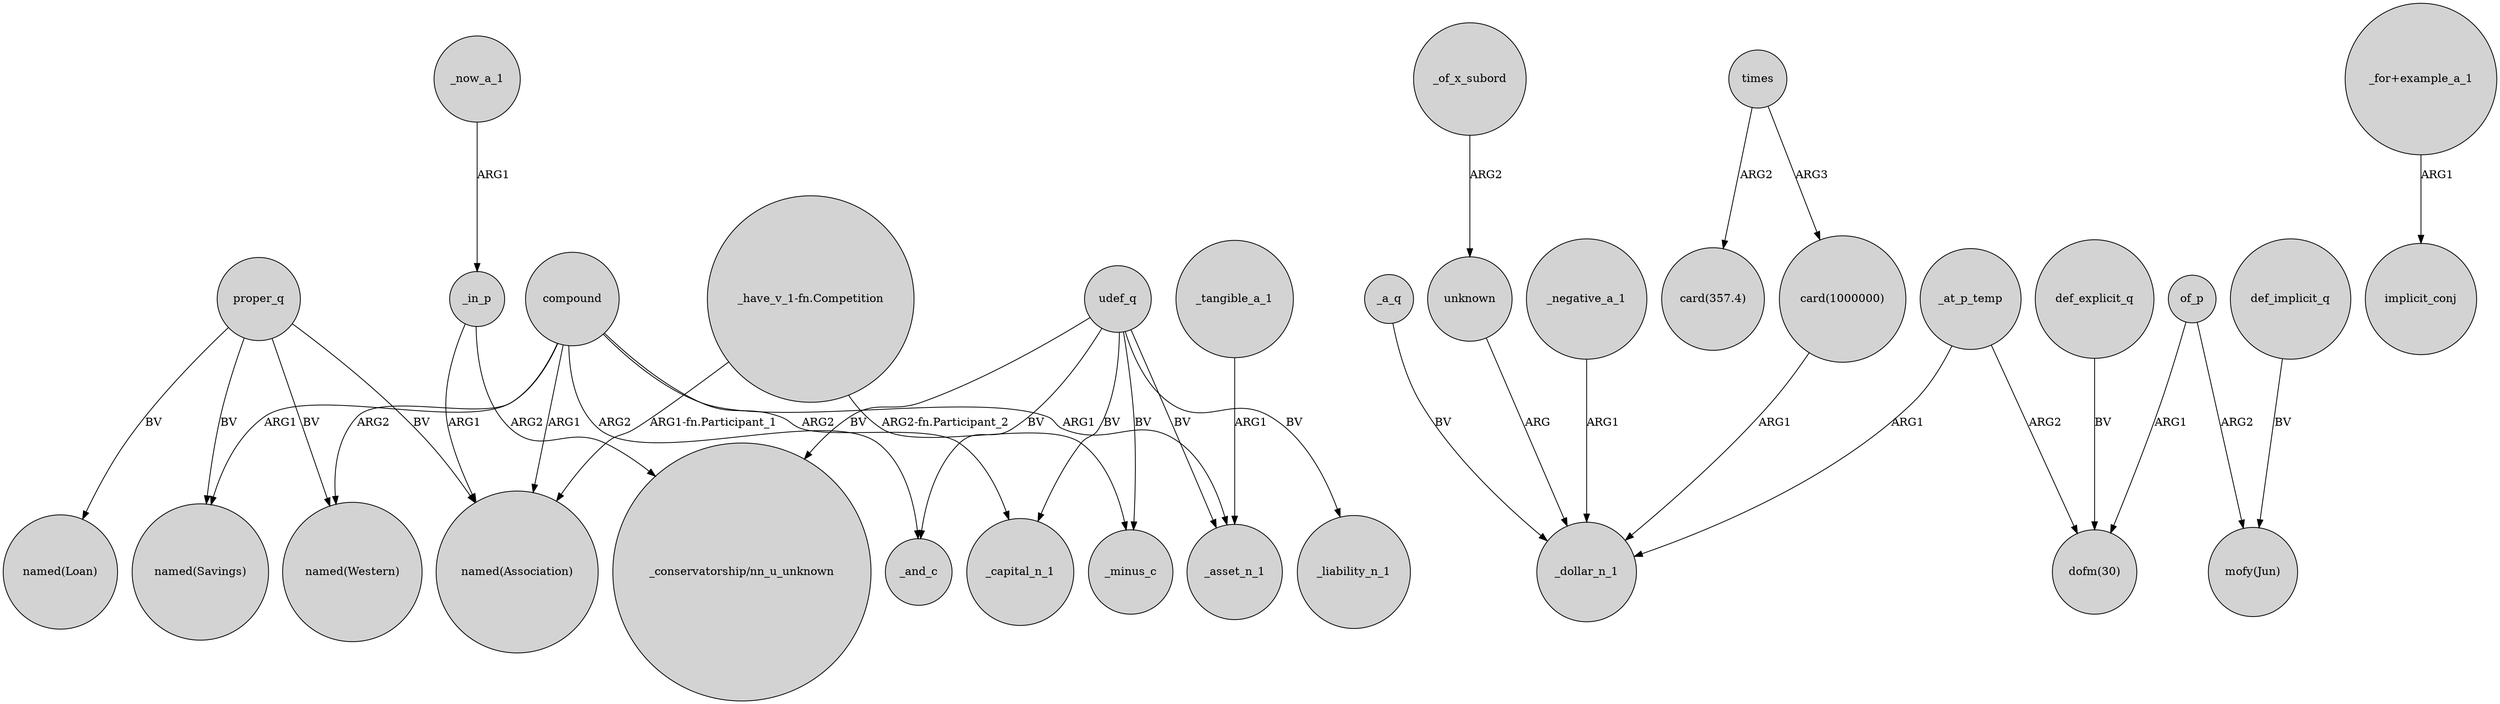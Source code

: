 digraph {
	node [shape=circle style=filled]
	proper_q -> "named(Loan)" [label=BV]
	_a_q -> _dollar_n_1 [label=BV]
	proper_q -> "named(Western)" [label=BV]
	_in_p -> "_conservatorship/nn_u_unknown" [label=ARG2]
	_at_p_temp -> "dofm(30)" [label=ARG2]
	_of_x_subord -> unknown [label=ARG2]
	udef_q -> _liability_n_1 [label=BV]
	times -> "card(1000000)" [label=ARG3]
	compound -> "named(Association)" [label=ARG1]
	"_for+example_a_1" -> implicit_conj [label=ARG1]
	def_explicit_q -> "dofm(30)" [label=BV]
	udef_q -> _and_c [label=BV]
	_in_p -> "named(Association)" [label=ARG1]
	udef_q -> _asset_n_1 [label=BV]
	compound -> _and_c [label=ARG2]
	def_implicit_q -> "mofy(Jun)" [label=BV]
	unknown -> _dollar_n_1 [label=ARG]
	_tangible_a_1 -> _asset_n_1 [label=ARG1]
	"_have_v_1-fn.Competition" -> "named(Association)" [label="ARG1-fn.Participant_1"]
	_at_p_temp -> _dollar_n_1 [label=ARG1]
	proper_q -> "named(Savings)" [label=BV]
	times -> "card(357.4)" [label=ARG2]
	udef_q -> _capital_n_1 [label=BV]
	"card(1000000)" -> _dollar_n_1 [label=ARG1]
	"_have_v_1-fn.Competition" -> _minus_c [label="ARG2-fn.Participant_2"]
	_negative_a_1 -> _dollar_n_1 [label=ARG1]
	proper_q -> "named(Association)" [label=BV]
	udef_q -> _minus_c [label=BV]
	compound -> _asset_n_1 [label=ARG1]
	compound -> "named(Western)" [label=ARG2]
	compound -> _capital_n_1 [label=ARG2]
	compound -> "named(Savings)" [label=ARG1]
	of_p -> "dofm(30)" [label=ARG1]
	of_p -> "mofy(Jun)" [label=ARG2]
	_now_a_1 -> _in_p [label=ARG1]
	udef_q -> "_conservatorship/nn_u_unknown" [label=BV]
}
